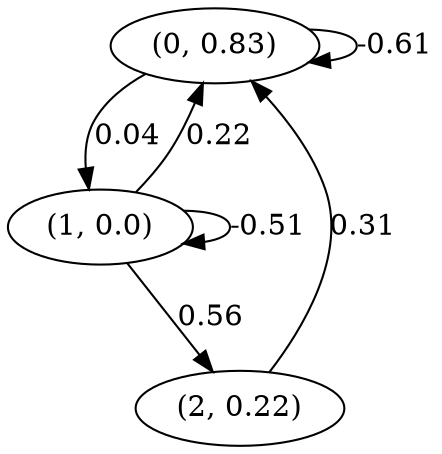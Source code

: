 digraph {
    0 [ label = "(0, 0.83)" ]
    1 [ label = "(1, 0.0)" ]
    2 [ label = "(2, 0.22)" ]
    0 -> 0 [ label = "-0.61" ]
    1 -> 1 [ label = "-0.51" ]
    1 -> 0 [ label = "0.22" ]
    2 -> 0 [ label = "0.31" ]
    0 -> 1 [ label = "0.04" ]
    1 -> 2 [ label = "0.56" ]
}

